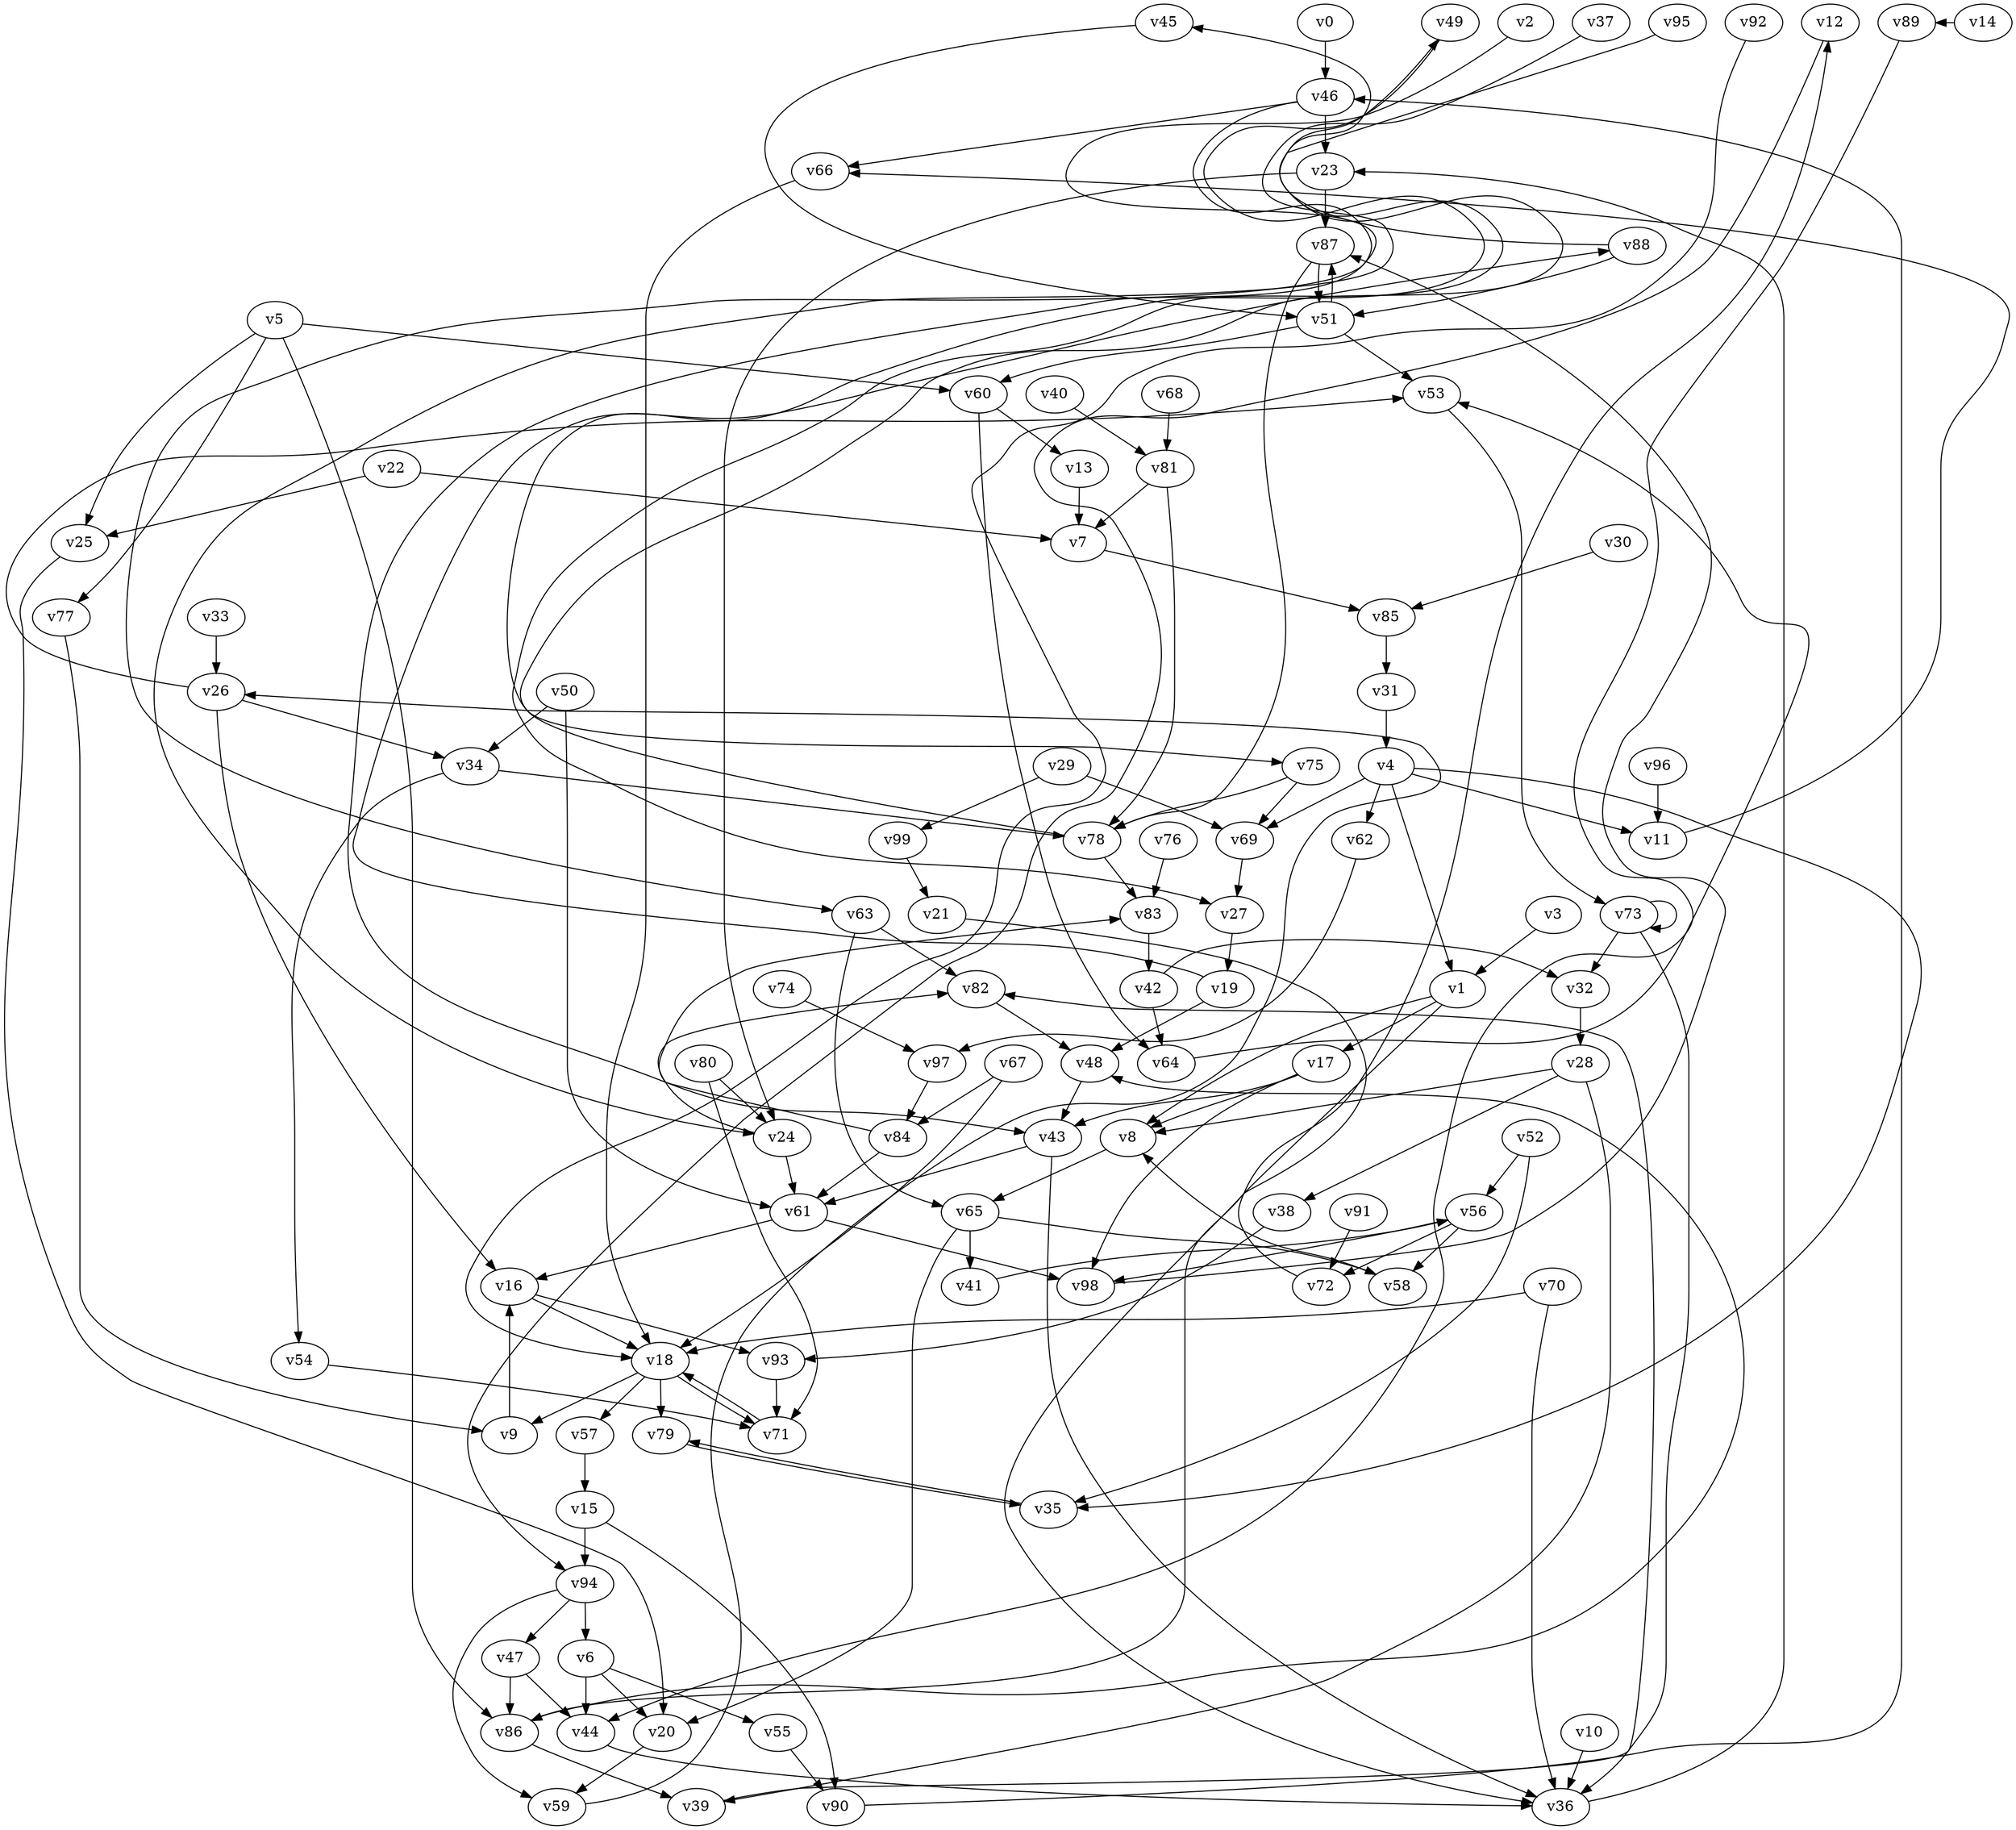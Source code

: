 // Benchmark game 141 - 100 vertices
// time_bound: 34
// targets: v18
digraph G {
    v0 [name="v0", player=1];
    v1 [name="v1", player=1];
    v2 [name="v2", player=0];
    v3 [name="v3", player=0];
    v4 [name="v4", player=0];
    v5 [name="v5", player=0];
    v6 [name="v6", player=0];
    v7 [name="v7", player=0];
    v8 [name="v8", player=1];
    v9 [name="v9", player=0];
    v10 [name="v10", player=0];
    v11 [name="v11", player=1];
    v12 [name="v12", player=1];
    v13 [name="v13", player=0];
    v14 [name="v14", player=1];
    v15 [name="v15", player=1];
    v16 [name="v16", player=0];
    v17 [name="v17", player=1];
    v18 [name="v18", player=1, target=1];
    v19 [name="v19", player=0];
    v20 [name="v20", player=0];
    v21 [name="v21", player=1];
    v22 [name="v22", player=1];
    v23 [name="v23", player=0];
    v24 [name="v24", player=0];
    v25 [name="v25", player=0];
    v26 [name="v26", player=1];
    v27 [name="v27", player=0];
    v28 [name="v28", player=0];
    v29 [name="v29", player=0];
    v30 [name="v30", player=1];
    v31 [name="v31", player=0];
    v32 [name="v32", player=1];
    v33 [name="v33", player=0];
    v34 [name="v34", player=1];
    v35 [name="v35", player=0];
    v36 [name="v36", player=1];
    v37 [name="v37", player=0];
    v38 [name="v38", player=1];
    v39 [name="v39", player=1];
    v40 [name="v40", player=0];
    v41 [name="v41", player=0];
    v42 [name="v42", player=0];
    v43 [name="v43", player=0];
    v44 [name="v44", player=0];
    v45 [name="v45", player=1];
    v46 [name="v46", player=1];
    v47 [name="v47", player=0];
    v48 [name="v48", player=1];
    v49 [name="v49", player=1];
    v50 [name="v50", player=0];
    v51 [name="v51", player=0];
    v52 [name="v52", player=0];
    v53 [name="v53", player=0];
    v54 [name="v54", player=1];
    v55 [name="v55", player=1];
    v56 [name="v56", player=1];
    v57 [name="v57", player=1];
    v58 [name="v58", player=1];
    v59 [name="v59", player=1];
    v60 [name="v60", player=0];
    v61 [name="v61", player=1];
    v62 [name="v62", player=1];
    v63 [name="v63", player=0];
    v64 [name="v64", player=1];
    v65 [name="v65", player=1];
    v66 [name="v66", player=0];
    v67 [name="v67", player=0];
    v68 [name="v68", player=1];
    v69 [name="v69", player=1];
    v70 [name="v70", player=0];
    v71 [name="v71", player=1];
    v72 [name="v72", player=0];
    v73 [name="v73", player=1];
    v74 [name="v74", player=0];
    v75 [name="v75", player=0];
    v76 [name="v76", player=0];
    v77 [name="v77", player=0];
    v78 [name="v78", player=0];
    v79 [name="v79", player=0];
    v80 [name="v80", player=1];
    v81 [name="v81", player=1];
    v82 [name="v82", player=0];
    v83 [name="v83", player=0];
    v84 [name="v84", player=0];
    v85 [name="v85", player=1];
    v86 [name="v86", player=1];
    v87 [name="v87", player=1];
    v88 [name="v88", player=0];
    v89 [name="v89", player=0];
    v90 [name="v90", player=0];
    v91 [name="v91", player=1];
    v92 [name="v92", player=1];
    v93 [name="v93", player=0];
    v94 [name="v94", player=1];
    v95 [name="v95", player=1];
    v96 [name="v96", player=1];
    v97 [name="v97", player=1];
    v98 [name="v98", player=0];
    v99 [name="v99", player=0];

    v0 -> v46;
    v1 -> v17;
    v2 -> v63 [constraint="t mod 3 == 2"];
    v3 -> v1;
    v4 -> v35 [constraint="t >= 3"];
    v5 -> v86;
    v6 -> v20;
    v7 -> v85;
    v8 -> v65;
    v9 -> v16;
    v10 -> v36;
    v11 -> v66 [constraint="t >= 5"];
    v12 -> v94 [constraint="t mod 5 == 3"];
    v13 -> v7;
    v14 -> v89 [constraint="t mod 2 == 0"];
    v15 -> v94;
    v16 -> v93;
    v17 -> v8;
    v18 -> v9;
    v19 -> v88 [constraint="t < 15"];
    v20 -> v59;
    v21 -> v36 [constraint="t >= 1"];
    v22 -> v7;
    v23 -> v87;
    v24 -> v82 [constraint="t mod 3 == 0"];
    v25 -> v20;
    v26 -> v53 [constraint="t >= 2"];
    v27 -> v19;
    v28 -> v38;
    v29 -> v99;
    v30 -> v85;
    v31 -> v4;
    v32 -> v28;
    v33 -> v26;
    v34 -> v54;
    v35 -> v79;
    v36 -> v23;
    v37 -> v24 [constraint="t < 8"];
    v38 -> v93;
    v39 -> v82 [constraint="t >= 2"];
    v40 -> v81;
    v41 -> v56 [constraint="t < 13"];
    v42 -> v32 [constraint="t < 6"];
    v43 -> v36;
    v44 -> v36;
    v45 -> v51 [constraint="t >= 3"];
    v46 -> v43 [constraint="t < 10"];
    v47 -> v44;
    v48 -> v43;
    v49 -> v75 [constraint="t mod 2 == 0"];
    v50 -> v34;
    v51 -> v87;
    v52 -> v35;
    v53 -> v73;
    v54 -> v71;
    v55 -> v90;
    v56 -> v98;
    v57 -> v15;
    v58 -> v8 [constraint="t >= 5"];
    v59 -> v26 [constraint="t >= 2"];
    v60 -> v13;
    v61 -> v98;
    v62 -> v97;
    v63 -> v82;
    v64 -> v53 [constraint="t >= 5"];
    v65 -> v58 [constraint="t mod 2 == 0"];
    v66 -> v18;
    v67 -> v84;
    v68 -> v81;
    v69 -> v27;
    v70 -> v18;
    v71 -> v18;
    v72 -> v12 [constraint="t >= 4"];
    v73 -> v36;
    v74 -> v97;
    v75 -> v69;
    v76 -> v83;
    v77 -> v9;
    v78 -> v45 [constraint="t < 5"];
    v79 -> v35;
    v80 -> v71;
    v81 -> v7;
    v82 -> v48;
    v83 -> v42;
    v84 -> v83 [constraint="t >= 5"];
    v85 -> v31;
    v86 -> v48 [constraint="t >= 2"];
    v87 -> v78;
    v88 -> v49 [constraint="t < 14"];
    v89 -> v44 [constraint="t mod 4 == 3"];
    v90 -> v46;
    v91 -> v72;
    v92 -> v18 [constraint="t < 13"];
    v93 -> v71;
    v94 -> v6;
    v95 -> v27 [constraint="t < 14"];
    v96 -> v11;
    v97 -> v84;
    v98 -> v87 [constraint="t < 12"];
    v99 -> v21;
    v46 -> v23;
    v26 -> v16;
    v5 -> v77;
    v78 -> v83;
    v51 -> v53;
    v18 -> v57;
    v17 -> v43;
    v4 -> v62;
    v1 -> v8;
    v17 -> v98;
    v4 -> v1;
    v70 -> v36;
    v5 -> v60;
    v46 -> v66;
    v65 -> v20;
    v16 -> v18;
    v61 -> v16;
    v86 -> v39;
    v65 -> v41;
    v75 -> v78;
    v28 -> v8;
    v63 -> v65;
    v42 -> v64;
    v60 -> v64;
    v84 -> v61;
    v26 -> v34;
    v6 -> v44;
    v29 -> v69;
    v50 -> v61;
    v88 -> v51;
    v56 -> v58;
    v1 -> v86;
    v24 -> v61;
    v80 -> v24;
    v56 -> v72;
    v51 -> v60;
    v18 -> v71;
    v5 -> v25;
    v52 -> v56;
    v15 -> v90;
    v73 -> v73;
    v73 -> v32;
    v87 -> v51;
    v94 -> v47;
    v4 -> v11;
    v23 -> v24;
    v43 -> v61;
    v67 -> v18;
    v22 -> v25;
    v81 -> v78;
    v34 -> v78;
    v94 -> v59;
    v4 -> v69;
    v28 -> v39;
    v6 -> v55;
    v19 -> v48;
    v18 -> v79;
    v47 -> v86;
}
